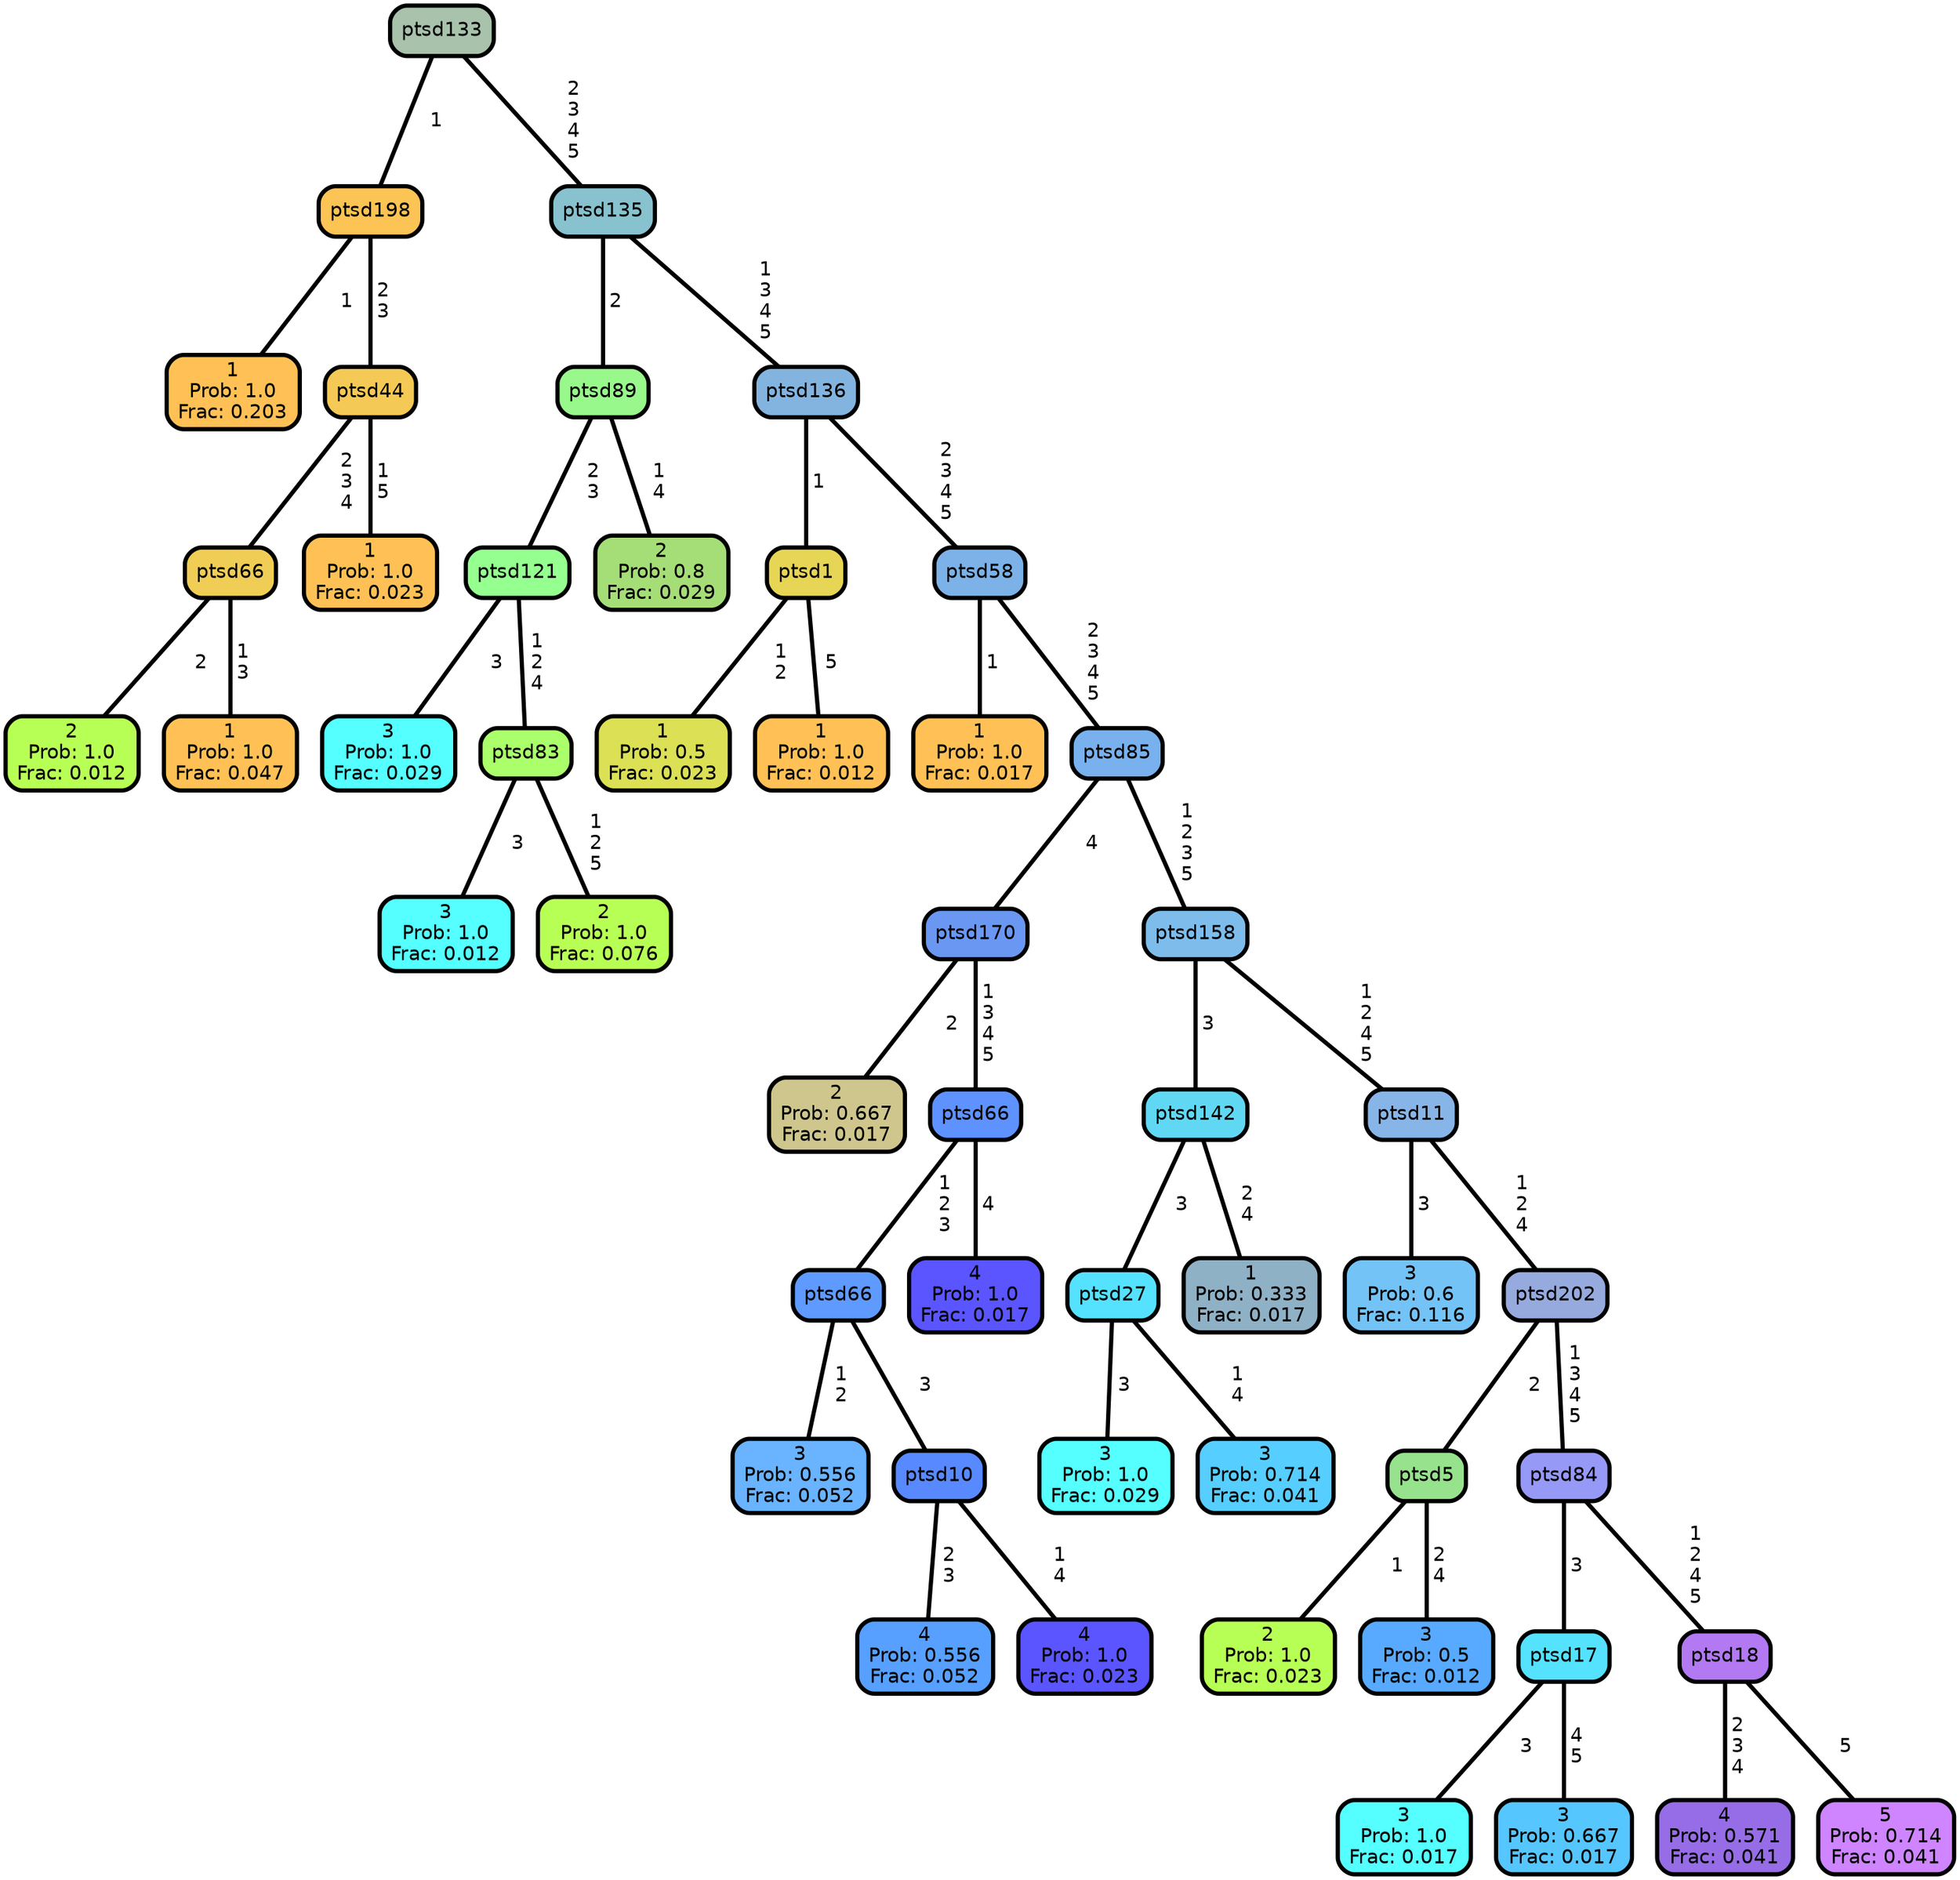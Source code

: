 graph Tree {
node [shape=box, style="filled, rounded",color="black",penwidth="3",fontcolor="black",                 fontname=helvetica] ;
graph [ranksep="0 equally", splines=straight,                 bgcolor=transparent, dpi=200] ;
edge [fontname=helvetica, color=black] ;
0 [label="1
Prob: 1.0
Frac: 0.203", fillcolor="#ffc155"] ;
1 [label="ptsd198", fillcolor="#fcc355"] ;
2 [label="2
Prob: 1.0
Frac: 0.012", fillcolor="#b8ff55"] ;
3 [label="ptsd66", fillcolor="#f0cd55"] ;
4 [label="1
Prob: 1.0
Frac: 0.047", fillcolor="#ffc155"] ;
5 [label="ptsd44", fillcolor="#f4c955"] ;
6 [label="1
Prob: 1.0
Frac: 0.023", fillcolor="#ffc155"] ;
7 [label="ptsd133", fillcolor="#a8c2ab"] ;
8 [label="3
Prob: 1.0
Frac: 0.029", fillcolor="#55ffff"] ;
9 [label="ptsd121", fillcolor="#95ff90"] ;
10 [label="3
Prob: 1.0
Frac: 0.012", fillcolor="#55ffff"] ;
11 [label="ptsd83", fillcolor="#aaff6b"] ;
12 [label="2
Prob: 1.0
Frac: 0.076", fillcolor="#b8ff55"] ;
13 [label="ptsd89", fillcolor="#98f88b"] ;
14 [label="2
Prob: 0.8
Frac: 0.029", fillcolor="#a5dd77"] ;
15 [label="ptsd135", fillcolor="#87c2ce"] ;
16 [label="1
Prob: 0.5
Frac: 0.023", fillcolor="#dbe055"] ;
17 [label="ptsd1", fillcolor="#e7d555"] ;
18 [label="1
Prob: 1.0
Frac: 0.012", fillcolor="#ffc155"] ;
19 [label="ptsd136", fillcolor="#83b4df"] ;
20 [label="1
Prob: 1.0
Frac: 0.017", fillcolor="#ffc155"] ;
21 [label="ptsd58", fillcolor="#7cb2e8"] ;
22 [label="2
Prob: 0.667
Frac: 0.017", fillcolor="#cfc68d"] ;
23 [label="ptsd170", fillcolor="#6a97f2"] ;
24 [label="3
Prob: 0.556
Frac: 0.052", fillcolor="#69b3ff"] ;
25 [label="ptsd66", fillcolor="#5f9aff"] ;
26 [label="4
Prob: 0.556
Frac: 0.052", fillcolor="#57a0ff"] ;
27 [label="ptsd10", fillcolor="#5889ff"] ;
28 [label="4
Prob: 1.0
Frac: 0.023", fillcolor="#5a55ff"] ;
29 [label="ptsd66", fillcolor="#5e92ff"] ;
30 [label="4
Prob: 1.0
Frac: 0.017", fillcolor="#5a55ff"] ;
31 [label="ptsd85", fillcolor="#78b1ed"] ;
32 [label="3
Prob: 1.0
Frac: 0.029", fillcolor="#55ffff"] ;
33 [label="ptsd27", fillcolor="#55e2ff"] ;
34 [label="3
Prob: 0.714
Frac: 0.041", fillcolor="#56ceff"] ;
35 [label="ptsd142", fillcolor="#61d8f3"] ;
36 [label="1
Prob: 0.333
Frac: 0.017", fillcolor="#8fb1c6"] ;
37 [label="ptsd158", fillcolor="#7ebdeb"] ;
38 [label="3
Prob: 0.6
Frac: 0.116", fillcolor="#74c3f6"] ;
39 [label="ptsd11", fillcolor="#87b5e8"] ;
40 [label="2
Prob: 1.0
Frac: 0.023", fillcolor="#b8ff55"] ;
41 [label="ptsd5", fillcolor="#97e28d"] ;
42 [label="3
Prob: 0.5
Frac: 0.012", fillcolor="#57aaff"] ;
43 [label="ptsd202", fillcolor="#96aade"] ;
44 [label="3
Prob: 1.0
Frac: 0.017", fillcolor="#55ffff"] ;
45 [label="ptsd17", fillcolor="#55e2ff"] ;
46 [label="3
Prob: 0.667
Frac: 0.017", fillcolor="#56c6ff"] ;
47 [label="ptsd84", fillcolor="#9699f6"] ;
48 [label="4
Prob: 0.571
Frac: 0.041", fillcolor="#966de6"] ;
49 [label="ptsd18", fillcolor="#b279f2"] ;
50 [label="5
Prob: 0.714
Frac: 0.041", fillcolor="#ce85ff"] ;
1 -- 0 [label=" 1",penwidth=3] ;
1 -- 5 [label=" 2\n 3",penwidth=3] ;
3 -- 2 [label=" 2",penwidth=3] ;
3 -- 4 [label=" 1\n 3",penwidth=3] ;
5 -- 3 [label=" 2\n 3\n 4",penwidth=3] ;
5 -- 6 [label=" 1\n 5",penwidth=3] ;
7 -- 1 [label=" 1",penwidth=3] ;
7 -- 15 [label=" 2\n 3\n 4\n 5",penwidth=3] ;
9 -- 8 [label=" 3",penwidth=3] ;
9 -- 11 [label=" 1\n 2\n 4",penwidth=3] ;
11 -- 10 [label=" 3",penwidth=3] ;
11 -- 12 [label=" 1\n 2\n 5",penwidth=3] ;
13 -- 9 [label=" 2\n 3",penwidth=3] ;
13 -- 14 [label=" 1\n 4",penwidth=3] ;
15 -- 13 [label=" 2",penwidth=3] ;
15 -- 19 [label=" 1\n 3\n 4\n 5",penwidth=3] ;
17 -- 16 [label=" 1\n 2",penwidth=3] ;
17 -- 18 [label=" 5",penwidth=3] ;
19 -- 17 [label=" 1",penwidth=3] ;
19 -- 21 [label=" 2\n 3\n 4\n 5",penwidth=3] ;
21 -- 20 [label=" 1",penwidth=3] ;
21 -- 31 [label=" 2\n 3\n 4\n 5",penwidth=3] ;
23 -- 22 [label=" 2",penwidth=3] ;
23 -- 29 [label=" 1\n 3\n 4\n 5",penwidth=3] ;
25 -- 24 [label=" 1\n 2",penwidth=3] ;
25 -- 27 [label=" 3",penwidth=3] ;
27 -- 26 [label=" 2\n 3",penwidth=3] ;
27 -- 28 [label=" 1\n 4",penwidth=3] ;
29 -- 25 [label=" 1\n 2\n 3",penwidth=3] ;
29 -- 30 [label=" 4",penwidth=3] ;
31 -- 23 [label=" 4",penwidth=3] ;
31 -- 37 [label=" 1\n 2\n 3\n 5",penwidth=3] ;
33 -- 32 [label=" 3",penwidth=3] ;
33 -- 34 [label=" 1\n 4",penwidth=3] ;
35 -- 33 [label=" 3",penwidth=3] ;
35 -- 36 [label=" 2\n 4",penwidth=3] ;
37 -- 35 [label=" 3",penwidth=3] ;
37 -- 39 [label=" 1\n 2\n 4\n 5",penwidth=3] ;
39 -- 38 [label=" 3",penwidth=3] ;
39 -- 43 [label=" 1\n 2\n 4",penwidth=3] ;
41 -- 40 [label=" 1",penwidth=3] ;
41 -- 42 [label=" 2\n 4",penwidth=3] ;
43 -- 41 [label=" 2",penwidth=3] ;
43 -- 47 [label=" 1\n 3\n 4\n 5",penwidth=3] ;
45 -- 44 [label=" 3",penwidth=3] ;
45 -- 46 [label=" 4\n 5",penwidth=3] ;
47 -- 45 [label=" 3",penwidth=3] ;
47 -- 49 [label=" 1\n 2\n 4\n 5",penwidth=3] ;
49 -- 48 [label=" 2\n 3\n 4",penwidth=3] ;
49 -- 50 [label=" 5",penwidth=3] ;
{rank = same;}}